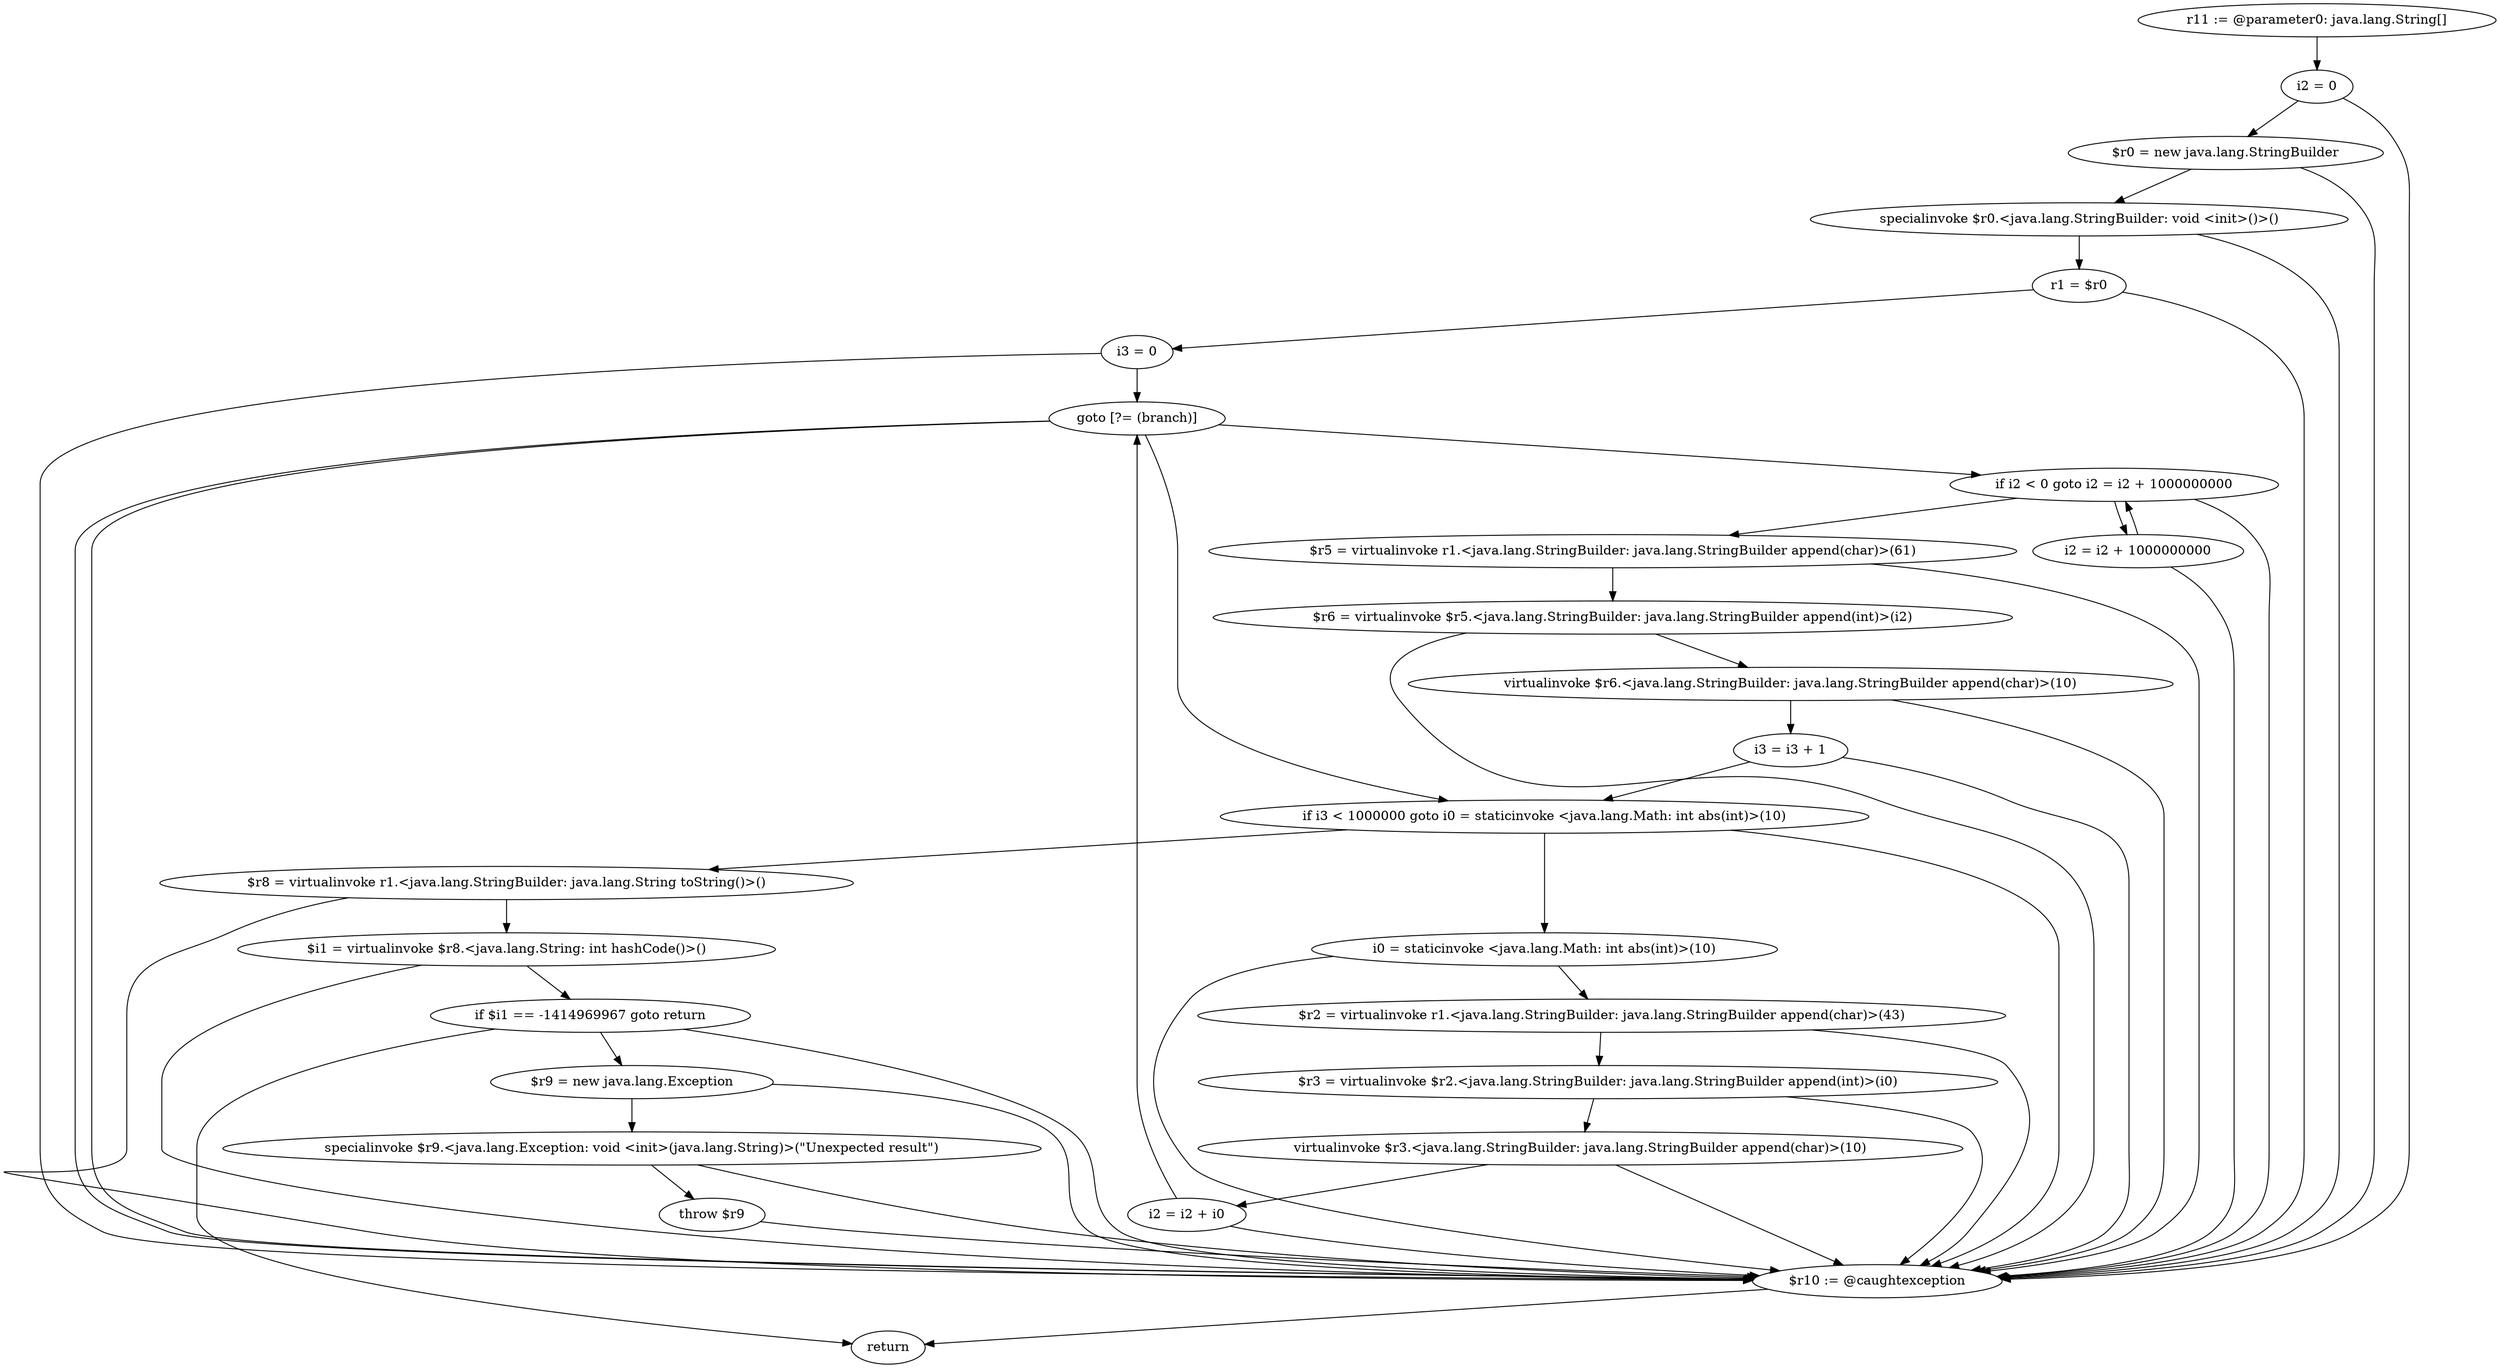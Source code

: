 digraph "unitGraph" {
    "r11 := @parameter0: java.lang.String[]"
    "i2 = 0"
    "$r0 = new java.lang.StringBuilder"
    "specialinvoke $r0.<java.lang.StringBuilder: void <init>()>()"
    "r1 = $r0"
    "i3 = 0"
    "goto [?= (branch)]"
    "i0 = staticinvoke <java.lang.Math: int abs(int)>(10)"
    "$r2 = virtualinvoke r1.<java.lang.StringBuilder: java.lang.StringBuilder append(char)>(43)"
    "$r3 = virtualinvoke $r2.<java.lang.StringBuilder: java.lang.StringBuilder append(int)>(i0)"
    "virtualinvoke $r3.<java.lang.StringBuilder: java.lang.StringBuilder append(char)>(10)"
    "i2 = i2 + i0"
    "i2 = i2 + 1000000000"
    "if i2 < 0 goto i2 = i2 + 1000000000"
    "$r5 = virtualinvoke r1.<java.lang.StringBuilder: java.lang.StringBuilder append(char)>(61)"
    "$r6 = virtualinvoke $r5.<java.lang.StringBuilder: java.lang.StringBuilder append(int)>(i2)"
    "virtualinvoke $r6.<java.lang.StringBuilder: java.lang.StringBuilder append(char)>(10)"
    "i3 = i3 + 1"
    "if i3 < 1000000 goto i0 = staticinvoke <java.lang.Math: int abs(int)>(10)"
    "$r8 = virtualinvoke r1.<java.lang.StringBuilder: java.lang.String toString()>()"
    "$i1 = virtualinvoke $r8.<java.lang.String: int hashCode()>()"
    "if $i1 == -1414969967 goto return"
    "$r9 = new java.lang.Exception"
    "specialinvoke $r9.<java.lang.Exception: void <init>(java.lang.String)>(\"Unexpected result\")"
    "throw $r9"
    "$r10 := @caughtexception"
    "return"
    "r11 := @parameter0: java.lang.String[]"->"i2 = 0";
    "i2 = 0"->"$r0 = new java.lang.StringBuilder";
    "i2 = 0"->"$r10 := @caughtexception";
    "$r0 = new java.lang.StringBuilder"->"specialinvoke $r0.<java.lang.StringBuilder: void <init>()>()";
    "$r0 = new java.lang.StringBuilder"->"$r10 := @caughtexception";
    "specialinvoke $r0.<java.lang.StringBuilder: void <init>()>()"->"r1 = $r0";
    "specialinvoke $r0.<java.lang.StringBuilder: void <init>()>()"->"$r10 := @caughtexception";
    "r1 = $r0"->"i3 = 0";
    "r1 = $r0"->"$r10 := @caughtexception";
    "i3 = 0"->"goto [?= (branch)]";
    "i3 = 0"->"$r10 := @caughtexception";
    "goto [?= (branch)]"->"if i3 < 1000000 goto i0 = staticinvoke <java.lang.Math: int abs(int)>(10)";
    "goto [?= (branch)]"->"$r10 := @caughtexception";
    "i0 = staticinvoke <java.lang.Math: int abs(int)>(10)"->"$r2 = virtualinvoke r1.<java.lang.StringBuilder: java.lang.StringBuilder append(char)>(43)";
    "i0 = staticinvoke <java.lang.Math: int abs(int)>(10)"->"$r10 := @caughtexception";
    "$r2 = virtualinvoke r1.<java.lang.StringBuilder: java.lang.StringBuilder append(char)>(43)"->"$r3 = virtualinvoke $r2.<java.lang.StringBuilder: java.lang.StringBuilder append(int)>(i0)";
    "$r2 = virtualinvoke r1.<java.lang.StringBuilder: java.lang.StringBuilder append(char)>(43)"->"$r10 := @caughtexception";
    "$r3 = virtualinvoke $r2.<java.lang.StringBuilder: java.lang.StringBuilder append(int)>(i0)"->"virtualinvoke $r3.<java.lang.StringBuilder: java.lang.StringBuilder append(char)>(10)";
    "$r3 = virtualinvoke $r2.<java.lang.StringBuilder: java.lang.StringBuilder append(int)>(i0)"->"$r10 := @caughtexception";
    "virtualinvoke $r3.<java.lang.StringBuilder: java.lang.StringBuilder append(char)>(10)"->"i2 = i2 + i0";
    "virtualinvoke $r3.<java.lang.StringBuilder: java.lang.StringBuilder append(char)>(10)"->"$r10 := @caughtexception";
    "i2 = i2 + i0"->"goto [?= (branch)]";
    "i2 = i2 + i0"->"$r10 := @caughtexception";
    "goto [?= (branch)]"->"if i2 < 0 goto i2 = i2 + 1000000000";
    "goto [?= (branch)]"->"$r10 := @caughtexception";
    "i2 = i2 + 1000000000"->"if i2 < 0 goto i2 = i2 + 1000000000";
    "i2 = i2 + 1000000000"->"$r10 := @caughtexception";
    "if i2 < 0 goto i2 = i2 + 1000000000"->"$r5 = virtualinvoke r1.<java.lang.StringBuilder: java.lang.StringBuilder append(char)>(61)";
    "if i2 < 0 goto i2 = i2 + 1000000000"->"i2 = i2 + 1000000000";
    "if i2 < 0 goto i2 = i2 + 1000000000"->"$r10 := @caughtexception";
    "$r5 = virtualinvoke r1.<java.lang.StringBuilder: java.lang.StringBuilder append(char)>(61)"->"$r6 = virtualinvoke $r5.<java.lang.StringBuilder: java.lang.StringBuilder append(int)>(i2)";
    "$r5 = virtualinvoke r1.<java.lang.StringBuilder: java.lang.StringBuilder append(char)>(61)"->"$r10 := @caughtexception";
    "$r6 = virtualinvoke $r5.<java.lang.StringBuilder: java.lang.StringBuilder append(int)>(i2)"->"virtualinvoke $r6.<java.lang.StringBuilder: java.lang.StringBuilder append(char)>(10)";
    "$r6 = virtualinvoke $r5.<java.lang.StringBuilder: java.lang.StringBuilder append(int)>(i2)"->"$r10 := @caughtexception";
    "virtualinvoke $r6.<java.lang.StringBuilder: java.lang.StringBuilder append(char)>(10)"->"i3 = i3 + 1";
    "virtualinvoke $r6.<java.lang.StringBuilder: java.lang.StringBuilder append(char)>(10)"->"$r10 := @caughtexception";
    "i3 = i3 + 1"->"if i3 < 1000000 goto i0 = staticinvoke <java.lang.Math: int abs(int)>(10)";
    "i3 = i3 + 1"->"$r10 := @caughtexception";
    "if i3 < 1000000 goto i0 = staticinvoke <java.lang.Math: int abs(int)>(10)"->"$r8 = virtualinvoke r1.<java.lang.StringBuilder: java.lang.String toString()>()";
    "if i3 < 1000000 goto i0 = staticinvoke <java.lang.Math: int abs(int)>(10)"->"i0 = staticinvoke <java.lang.Math: int abs(int)>(10)";
    "if i3 < 1000000 goto i0 = staticinvoke <java.lang.Math: int abs(int)>(10)"->"$r10 := @caughtexception";
    "$r8 = virtualinvoke r1.<java.lang.StringBuilder: java.lang.String toString()>()"->"$i1 = virtualinvoke $r8.<java.lang.String: int hashCode()>()";
    "$r8 = virtualinvoke r1.<java.lang.StringBuilder: java.lang.String toString()>()"->"$r10 := @caughtexception";
    "$i1 = virtualinvoke $r8.<java.lang.String: int hashCode()>()"->"if $i1 == -1414969967 goto return";
    "$i1 = virtualinvoke $r8.<java.lang.String: int hashCode()>()"->"$r10 := @caughtexception";
    "if $i1 == -1414969967 goto return"->"$r9 = new java.lang.Exception";
    "if $i1 == -1414969967 goto return"->"return";
    "if $i1 == -1414969967 goto return"->"$r10 := @caughtexception";
    "$r9 = new java.lang.Exception"->"specialinvoke $r9.<java.lang.Exception: void <init>(java.lang.String)>(\"Unexpected result\")";
    "$r9 = new java.lang.Exception"->"$r10 := @caughtexception";
    "specialinvoke $r9.<java.lang.Exception: void <init>(java.lang.String)>(\"Unexpected result\")"->"throw $r9";
    "specialinvoke $r9.<java.lang.Exception: void <init>(java.lang.String)>(\"Unexpected result\")"->"$r10 := @caughtexception";
    "throw $r9"->"$r10 := @caughtexception";
    "$r10 := @caughtexception"->"return";
}
